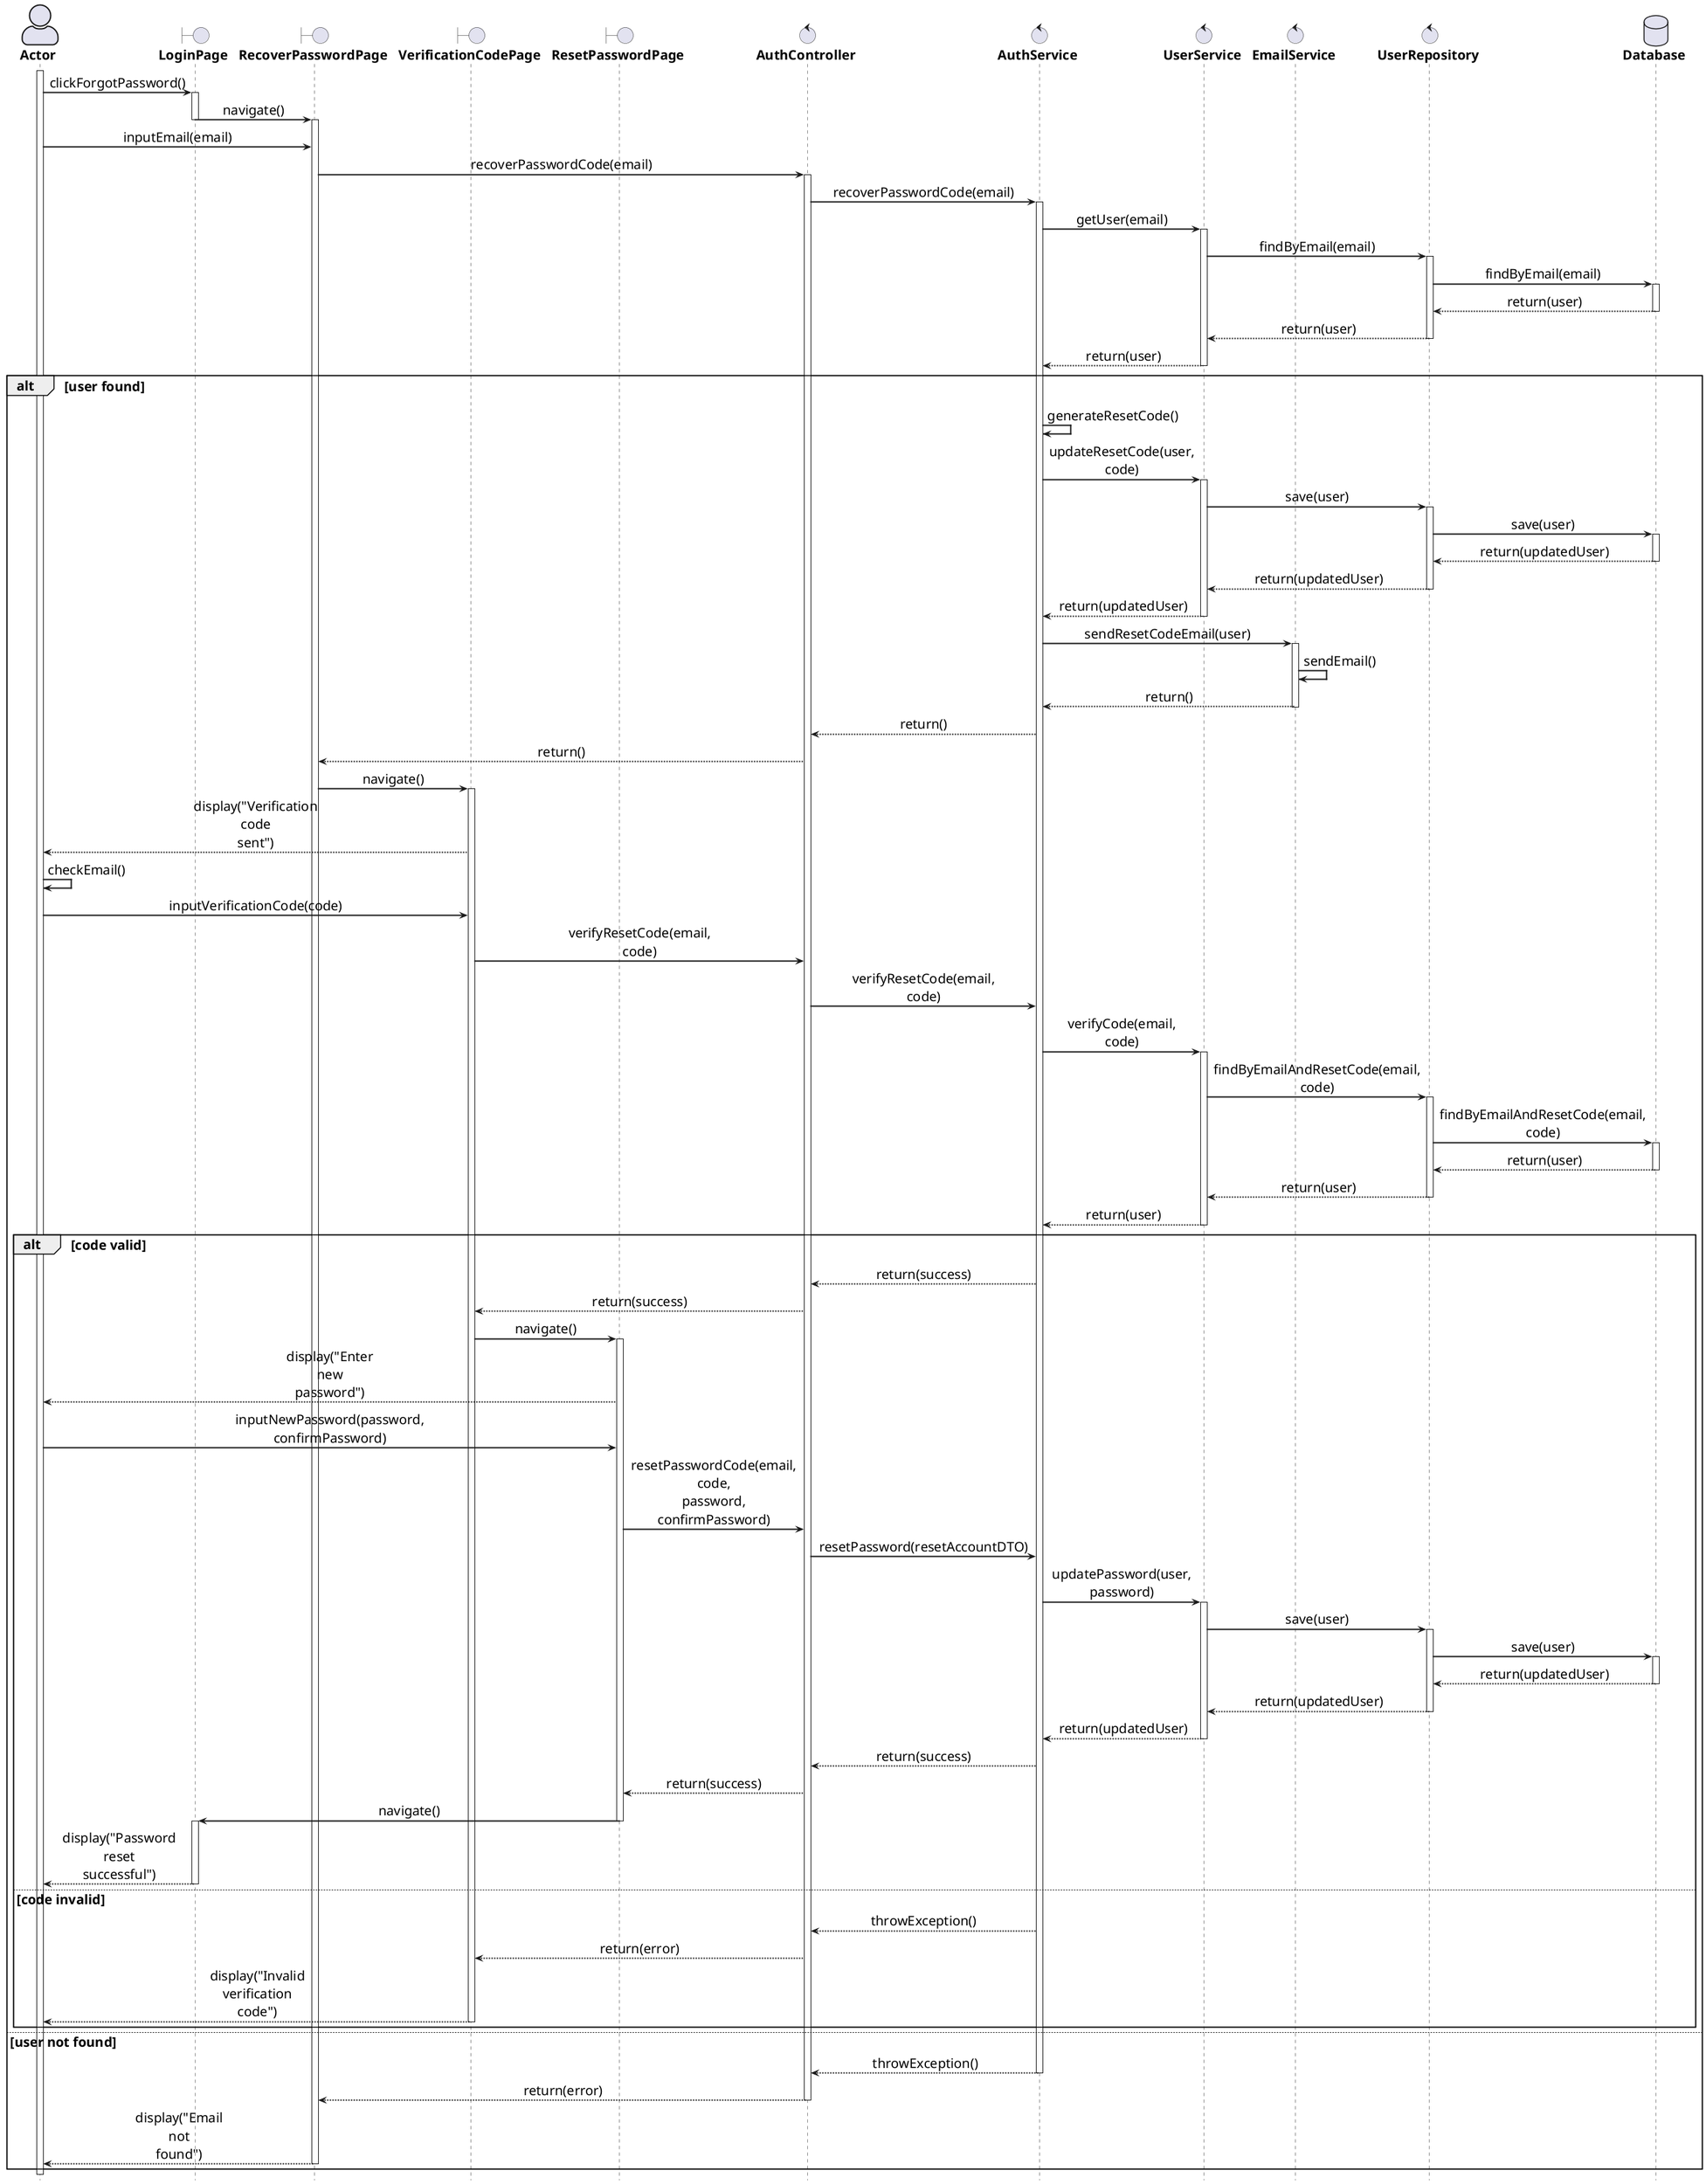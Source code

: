 @startuml recover-password

' General configuration
skinparam defaultFontSize 20
skinparam maxMessageSize 60
skinparam sequenceMessageAlign center

' Actor style configuration
skinparam actorStyle awesome

' Arrow and border thickness configuration
skinparam {
    ArrowThickness 2
    ParticipantBorderThickness 2
    ActorBorderThickness 2
    LifeLineBorderThickness 2
    ActivationBorderThickness 2
}

' Life line color configuration
skinparam LifeLineBorderColor black

' Font style configuration for components
skinparam {
    actorFontStyle bold
    boundaryFontStyle bold
    controlFontStyle bold
    entityFontStyle bold
    databaseFontStyle bold
}

' Define components
actor "Actor" as actor
boundary "LoginPage" as loginPage
boundary "RecoverPasswordPage" as recoverPage
boundary "VerificationCodePage" as verifyPage
boundary "ResetPasswordPage" as resetPage
control "AuthController" as controller
control "AuthService" as service
control "UserService" as userService
control "EmailService" as emailService
control "UserRepository" as repo
database "Database" as db

' Start processing flow
activate actor

actor -> loginPage: clickForgotPassword()
activate loginPage
loginPage -> recoverPage: navigate()
deactivate loginPage
activate recoverPage

actor -> recoverPage: inputEmail(email)
recoverPage -> controller: recoverPasswordCode(email)
activate controller

controller -> service: recoverPasswordCode(email)
activate service

service -> userService: getUser(email)
activate userService
userService -> repo: findByEmail(email)
activate repo
repo -> db: findByEmail(email)
activate db
db --> repo: return(user)
deactivate db
repo --> userService: return(user)
deactivate repo
userService --> service: return(user)
deactivate userService

alt user found
    service -> service: generateResetCode()
    service -> userService: updateResetCode(user, code)
    activate userService
    userService -> repo: save(user)
    activate repo
    repo -> db: save(user)
    activate db
    db --> repo: return(updatedUser)
    deactivate db
    repo --> userService: return(updatedUser)
    deactivate repo
    userService --> service: return(updatedUser)
    deactivate userService

    service -> emailService: sendResetCodeEmail(user)
    activate emailService
    emailService -> emailService: sendEmail()
    emailService --> service: return()
    deactivate emailService

    service --> controller: return()
    controller --> recoverPage: return()
    recoverPage -> verifyPage: navigate()
    activate verifyPage
    verifyPage --> actor: display("Verification code sent")

    actor -> actor: checkEmail()
    actor -> verifyPage: inputVerificationCode(code)

    verifyPage -> controller: verifyResetCode(email, code)
    controller -> service: verifyResetCode(email, code)

    service -> userService: verifyCode(email, code)
    activate userService
    userService -> repo: findByEmailAndResetCode(email, code)
    activate repo
    repo -> db: findByEmailAndResetCode(email, code)
    activate db
    db --> repo: return(user)
    deactivate db
    repo --> userService: return(user)
    deactivate repo
    userService --> service: return(user)
    deactivate userService

    alt code valid
        service --> controller: return(success)
        controller --> verifyPage: return(success)
        verifyPage -> resetPage: navigate()
        activate resetPage
        resetPage --> actor: display("Enter new password")

        actor -> resetPage: inputNewPassword(password, confirmPassword)

        resetPage -> controller: resetPasswordCode(email, code, password, confirmPassword)
        controller -> service: resetPassword(resetAccountDTO)

        service -> userService: updatePassword(user, password)
        activate userService
        userService -> repo: save(user)
        activate repo
        repo -> db: save(user)
        activate db
        db --> repo: return(updatedUser)
        deactivate db
        repo --> userService: return(updatedUser)
        deactivate repo
        userService --> service: return(updatedUser)
        deactivate userService

        service --> controller: return(success)
        controller --> resetPage: return(success)

        resetPage -> loginPage: navigate()
        deactivate resetPage
        activate loginPage
        loginPage --> actor: display("Password reset successful")
        deactivate loginPage
    else code invalid
        service --> controller: throwException()
        controller --> verifyPage: return(error)
        verifyPage --> actor: display("Invalid verification code")
        deactivate verifyPage
    end
else user not found
    service --> controller: throwException()
    deactivate service
    controller --> recoverPage: return(error)
    deactivate controller
    recoverPage --> actor: display("Email not found")
    deactivate recoverPage
end

hide footbox
@enduml
